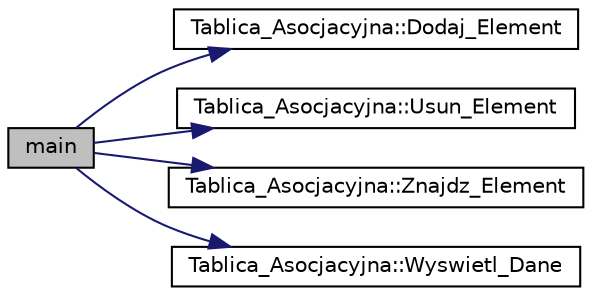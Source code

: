 digraph G
{
  edge [fontname="Helvetica",fontsize="10",labelfontname="Helvetica",labelfontsize="10"];
  node [fontname="Helvetica",fontsize="10",shape=record];
  rankdir="LR";
  Node1 [label="main",height=0.2,width=0.4,color="black", fillcolor="grey75", style="filled" fontcolor="black"];
  Node1 -> Node2 [color="midnightblue",fontsize="10",style="solid"];
  Node2 [label="Tablica_Asocjacyjna::Dodaj_Element",height=0.2,width=0.4,color="black", fillcolor="white", style="filled",URL="$class_tablica___asocjacyjna.html#a69bfbf4d9bf16309eec88cd41958baf2"];
  Node1 -> Node3 [color="midnightblue",fontsize="10",style="solid"];
  Node3 [label="Tablica_Asocjacyjna::Usun_Element",height=0.2,width=0.4,color="black", fillcolor="white", style="filled",URL="$class_tablica___asocjacyjna.html#aa56ed430bad8a52498ba2a0fd2ea3f1e"];
  Node1 -> Node4 [color="midnightblue",fontsize="10",style="solid"];
  Node4 [label="Tablica_Asocjacyjna::Znajdz_Element",height=0.2,width=0.4,color="black", fillcolor="white", style="filled",URL="$class_tablica___asocjacyjna.html#a025780c9461b4bc91e0969e9710effcd"];
  Node1 -> Node5 [color="midnightblue",fontsize="10",style="solid"];
  Node5 [label="Tablica_Asocjacyjna::Wyswietl_Dane",height=0.2,width=0.4,color="black", fillcolor="white", style="filled",URL="$class_tablica___asocjacyjna.html#ac264d7a74bd8d1450acf81d26f1b114c",tooltip="Funkcja wyswietlajaca dane. Funkcja odpowiedzalna za wyswietlenie elementow zawartych w tablicy asocj..."];
}
